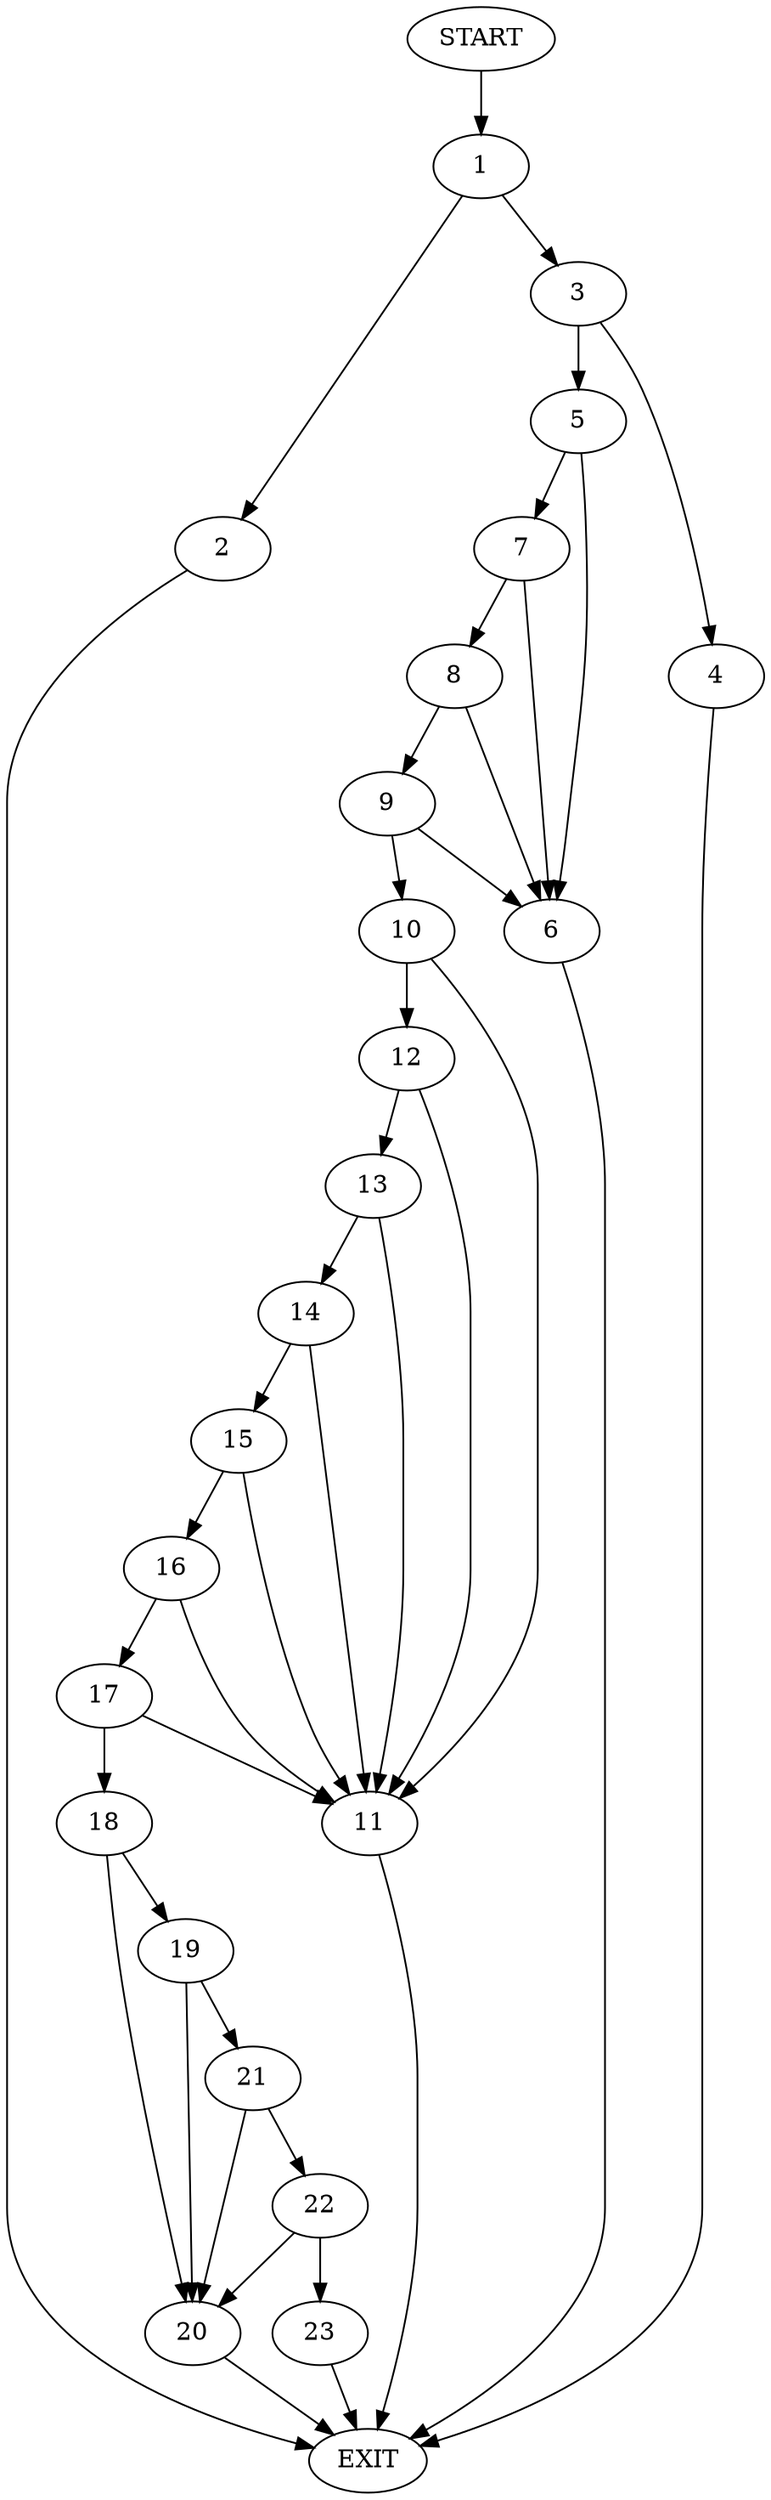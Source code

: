 digraph {
0 [label="START"]
24 [label="EXIT"]
0 -> 1
1 -> 2
1 -> 3
2 -> 24
3 -> 4
3 -> 5
5 -> 6
5 -> 7
4 -> 24
7 -> 6
7 -> 8
6 -> 24
8 -> 9
8 -> 6
9 -> 6
9 -> 10
10 -> 11
10 -> 12
11 -> 24
12 -> 13
12 -> 11
13 -> 11
13 -> 14
14 -> 11
14 -> 15
15 -> 16
15 -> 11
16 -> 11
16 -> 17
17 -> 11
17 -> 18
18 -> 19
18 -> 20
19 -> 21
19 -> 20
20 -> 24
21 -> 22
21 -> 20
22 -> 23
22 -> 20
23 -> 24
}
